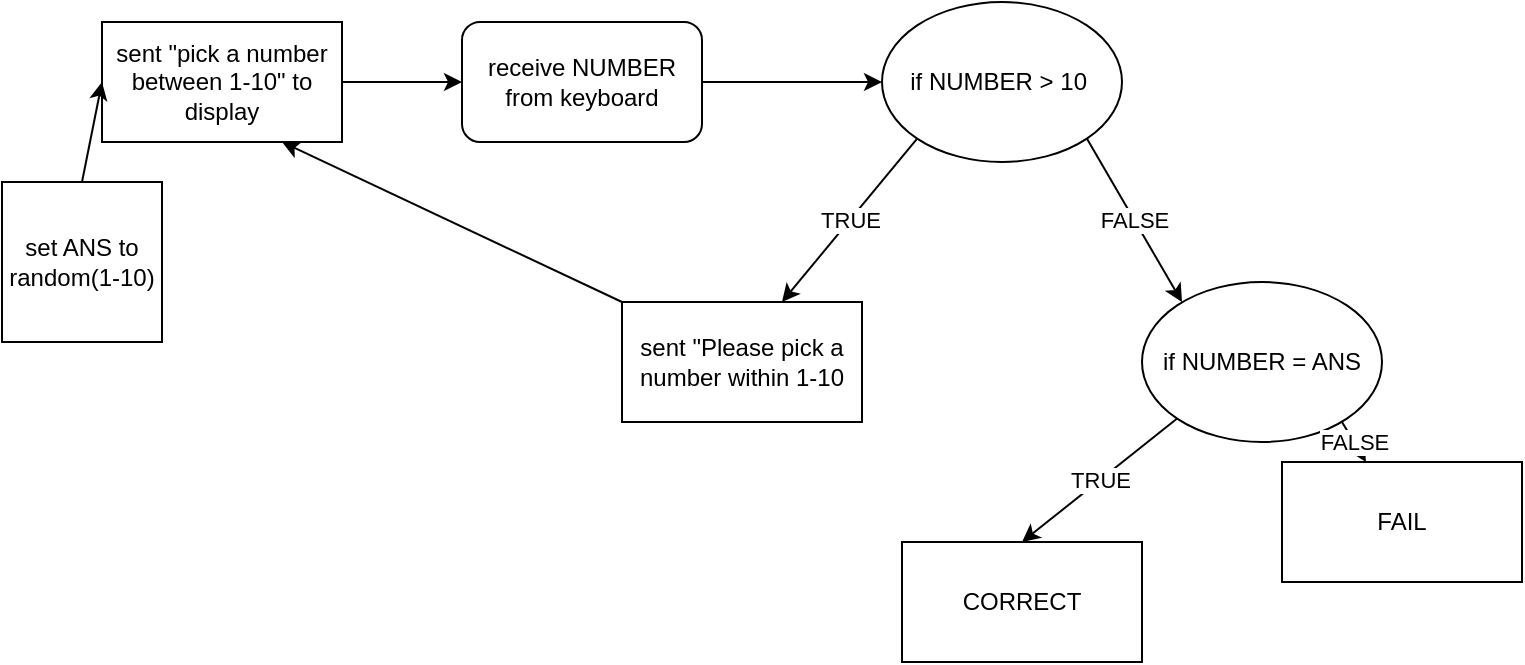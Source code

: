 <mxfile version="20.2.7" type="github">
  <diagram id="43vgl75c8-uNriVlCjau" name="Page-1">
    <mxGraphModel dx="782" dy="468" grid="1" gridSize="10" guides="1" tooltips="1" connect="1" arrows="1" fold="1" page="1" pageScale="1" pageWidth="850" pageHeight="1100" math="0" shadow="0">
      <root>
        <mxCell id="0" />
        <mxCell id="1" parent="0" />
        <mxCell id="5bbZRpusNVE7mb1mTCtP-1" value="sent &quot;pick a number between 1-10&quot; to display" style="rounded=0;whiteSpace=wrap;html=1;" vertex="1" parent="1">
          <mxGeometry x="80" y="40" width="120" height="60" as="geometry" />
        </mxCell>
        <mxCell id="5bbZRpusNVE7mb1mTCtP-3" value="" style="endArrow=classic;html=1;rounded=0;exitX=1;exitY=0.5;exitDx=0;exitDy=0;" edge="1" parent="1" source="5bbZRpusNVE7mb1mTCtP-1" target="5bbZRpusNVE7mb1mTCtP-4">
          <mxGeometry width="50" height="50" relative="1" as="geometry">
            <mxPoint x="380" y="250" as="sourcePoint" />
            <mxPoint x="320" y="70" as="targetPoint" />
          </mxGeometry>
        </mxCell>
        <mxCell id="5bbZRpusNVE7mb1mTCtP-4" value="receive NUMBER from keyboard" style="rounded=1;whiteSpace=wrap;html=1;" vertex="1" parent="1">
          <mxGeometry x="260" y="40" width="120" height="60" as="geometry" />
        </mxCell>
        <mxCell id="5bbZRpusNVE7mb1mTCtP-5" value="" style="endArrow=classic;html=1;rounded=0;exitX=1;exitY=0.5;exitDx=0;exitDy=0;" edge="1" parent="1" source="5bbZRpusNVE7mb1mTCtP-4">
          <mxGeometry width="50" height="50" relative="1" as="geometry">
            <mxPoint x="380" y="250" as="sourcePoint" />
            <mxPoint x="470" y="70" as="targetPoint" />
          </mxGeometry>
        </mxCell>
        <mxCell id="5bbZRpusNVE7mb1mTCtP-7" value="if NUMBER &amp;gt; 10&amp;nbsp;" style="ellipse;whiteSpace=wrap;html=1;" vertex="1" parent="1">
          <mxGeometry x="470" y="30" width="120" height="80" as="geometry" />
        </mxCell>
        <mxCell id="5bbZRpusNVE7mb1mTCtP-8" value="TRUE" style="endArrow=classic;html=1;rounded=0;exitX=0;exitY=1;exitDx=0;exitDy=0;" edge="1" parent="1" source="5bbZRpusNVE7mb1mTCtP-7">
          <mxGeometry width="50" height="50" relative="1" as="geometry">
            <mxPoint x="490" y="120" as="sourcePoint" />
            <mxPoint x="420" y="180" as="targetPoint" />
          </mxGeometry>
        </mxCell>
        <mxCell id="5bbZRpusNVE7mb1mTCtP-9" value="FALSE" style="endArrow=classic;html=1;rounded=0;exitX=1;exitY=1;exitDx=0;exitDy=0;" edge="1" parent="1" source="5bbZRpusNVE7mb1mTCtP-7">
          <mxGeometry width="50" height="50" relative="1" as="geometry">
            <mxPoint x="590" y="150" as="sourcePoint" />
            <mxPoint x="620" y="180" as="targetPoint" />
          </mxGeometry>
        </mxCell>
        <mxCell id="5bbZRpusNVE7mb1mTCtP-10" value="set ANS to random(1-10)" style="whiteSpace=wrap;html=1;aspect=fixed;" vertex="1" parent="1">
          <mxGeometry x="30" y="120" width="80" height="80" as="geometry" />
        </mxCell>
        <mxCell id="5bbZRpusNVE7mb1mTCtP-11" value="" style="endArrow=classic;html=1;rounded=0;exitX=0.5;exitY=0;exitDx=0;exitDy=0;entryX=0;entryY=0.5;entryDx=0;entryDy=0;" edge="1" parent="1" source="5bbZRpusNVE7mb1mTCtP-10" target="5bbZRpusNVE7mb1mTCtP-1">
          <mxGeometry width="50" height="50" relative="1" as="geometry">
            <mxPoint x="80" y="80" as="sourcePoint" />
            <mxPoint x="50" y="80" as="targetPoint" />
          </mxGeometry>
        </mxCell>
        <mxCell id="5bbZRpusNVE7mb1mTCtP-12" value="sent &quot;Please pick a number within 1-10" style="rounded=0;whiteSpace=wrap;html=1;" vertex="1" parent="1">
          <mxGeometry x="340" y="180" width="120" height="60" as="geometry" />
        </mxCell>
        <mxCell id="5bbZRpusNVE7mb1mTCtP-13" value="" style="endArrow=classic;html=1;rounded=0;exitX=0;exitY=0;exitDx=0;exitDy=0;" edge="1" parent="1" source="5bbZRpusNVE7mb1mTCtP-12">
          <mxGeometry width="50" height="50" relative="1" as="geometry">
            <mxPoint x="120" y="150" as="sourcePoint" />
            <mxPoint x="170" y="100" as="targetPoint" />
          </mxGeometry>
        </mxCell>
        <mxCell id="5bbZRpusNVE7mb1mTCtP-14" value="if NUMBER = ANS" style="ellipse;whiteSpace=wrap;html=1;" vertex="1" parent="1">
          <mxGeometry x="600" y="170" width="120" height="80" as="geometry" />
        </mxCell>
        <mxCell id="5bbZRpusNVE7mb1mTCtP-15" value="CORRECT" style="rounded=0;whiteSpace=wrap;html=1;" vertex="1" parent="1">
          <mxGeometry x="480" y="300" width="120" height="60" as="geometry" />
        </mxCell>
        <mxCell id="5bbZRpusNVE7mb1mTCtP-16" value="TRUE" style="endArrow=classic;html=1;rounded=0;exitX=0;exitY=1;exitDx=0;exitDy=0;" edge="1" parent="1" source="5bbZRpusNVE7mb1mTCtP-14">
          <mxGeometry width="50" height="50" relative="1" as="geometry">
            <mxPoint x="490" y="350" as="sourcePoint" />
            <mxPoint x="540" y="300" as="targetPoint" />
          </mxGeometry>
        </mxCell>
        <mxCell id="5bbZRpusNVE7mb1mTCtP-17" value="FALSE" style="endArrow=classic;html=1;rounded=0;" edge="1" parent="1" target="5bbZRpusNVE7mb1mTCtP-18">
          <mxGeometry width="50" height="50" relative="1" as="geometry">
            <mxPoint x="700" y="240" as="sourcePoint" />
            <mxPoint x="730" y="290" as="targetPoint" />
          </mxGeometry>
        </mxCell>
        <mxCell id="5bbZRpusNVE7mb1mTCtP-18" value="FAIL" style="rounded=0;whiteSpace=wrap;html=1;" vertex="1" parent="1">
          <mxGeometry x="670" y="260" width="120" height="60" as="geometry" />
        </mxCell>
      </root>
    </mxGraphModel>
  </diagram>
</mxfile>
